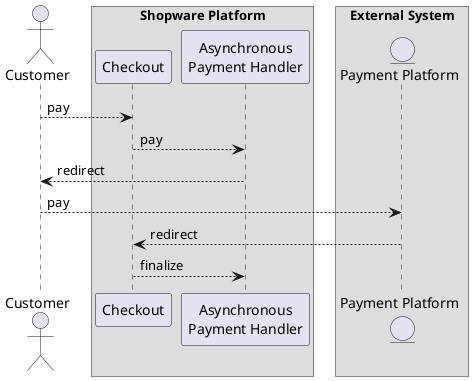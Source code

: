 @startuml

skinparam BoxPadding 10


actor "Customer" as customer

box "Shopware Platform"
    participant "Checkout"  as checkout
    participant "Asynchronous\nPayment Handler"  as synchronous_payment_handler
end box

box "External System"
    entity "Payment Platform" as payment_platform
end box


customer --> checkout : pay
checkout --> synchronous_payment_handler : pay
synchronous_payment_handler --> customer : redirect
customer --> payment_platform : pay
payment_platform --> checkout : redirect
checkout --> synchronous_payment_handler : finalize
@enduml
